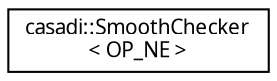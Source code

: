 digraph "Graphical Class Hierarchy"
{
  edge [fontname="FreeSans.ttf",fontsize="10",labelfontname="FreeSans.ttf",labelfontsize="10"];
  node [fontname="FreeSans.ttf",fontsize="10",shape=record];
  rankdir="LR";
  Node1 [label="casadi::SmoothChecker\l\< OP_NE \>",height=0.2,width=0.4,color="black", fillcolor="white", style="filled",URL="$db/d50/structcasadi_1_1SmoothChecker_3_01OP__NE_01_4.html"];
}
